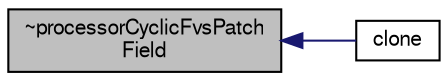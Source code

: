 digraph "~processorCyclicFvsPatchField"
{
  bgcolor="transparent";
  edge [fontname="FreeSans",fontsize="10",labelfontname="FreeSans",labelfontsize="10"];
  node [fontname="FreeSans",fontsize="10",shape=record];
  rankdir="LR";
  Node113 [label="~processorCyclicFvsPatch\lField",height=0.2,width=0.4,color="black", fillcolor="grey75", style="filled", fontcolor="black"];
  Node113 -> Node114 [dir="back",color="midnightblue",fontsize="10",style="solid",fontname="FreeSans"];
  Node114 [label="clone",height=0.2,width=0.4,color="black",URL="$a22410.html#a6be0f2b553017cb09cab46d549d3610b",tooltip="Construct and return a clone setting internal field reference. "];
}
